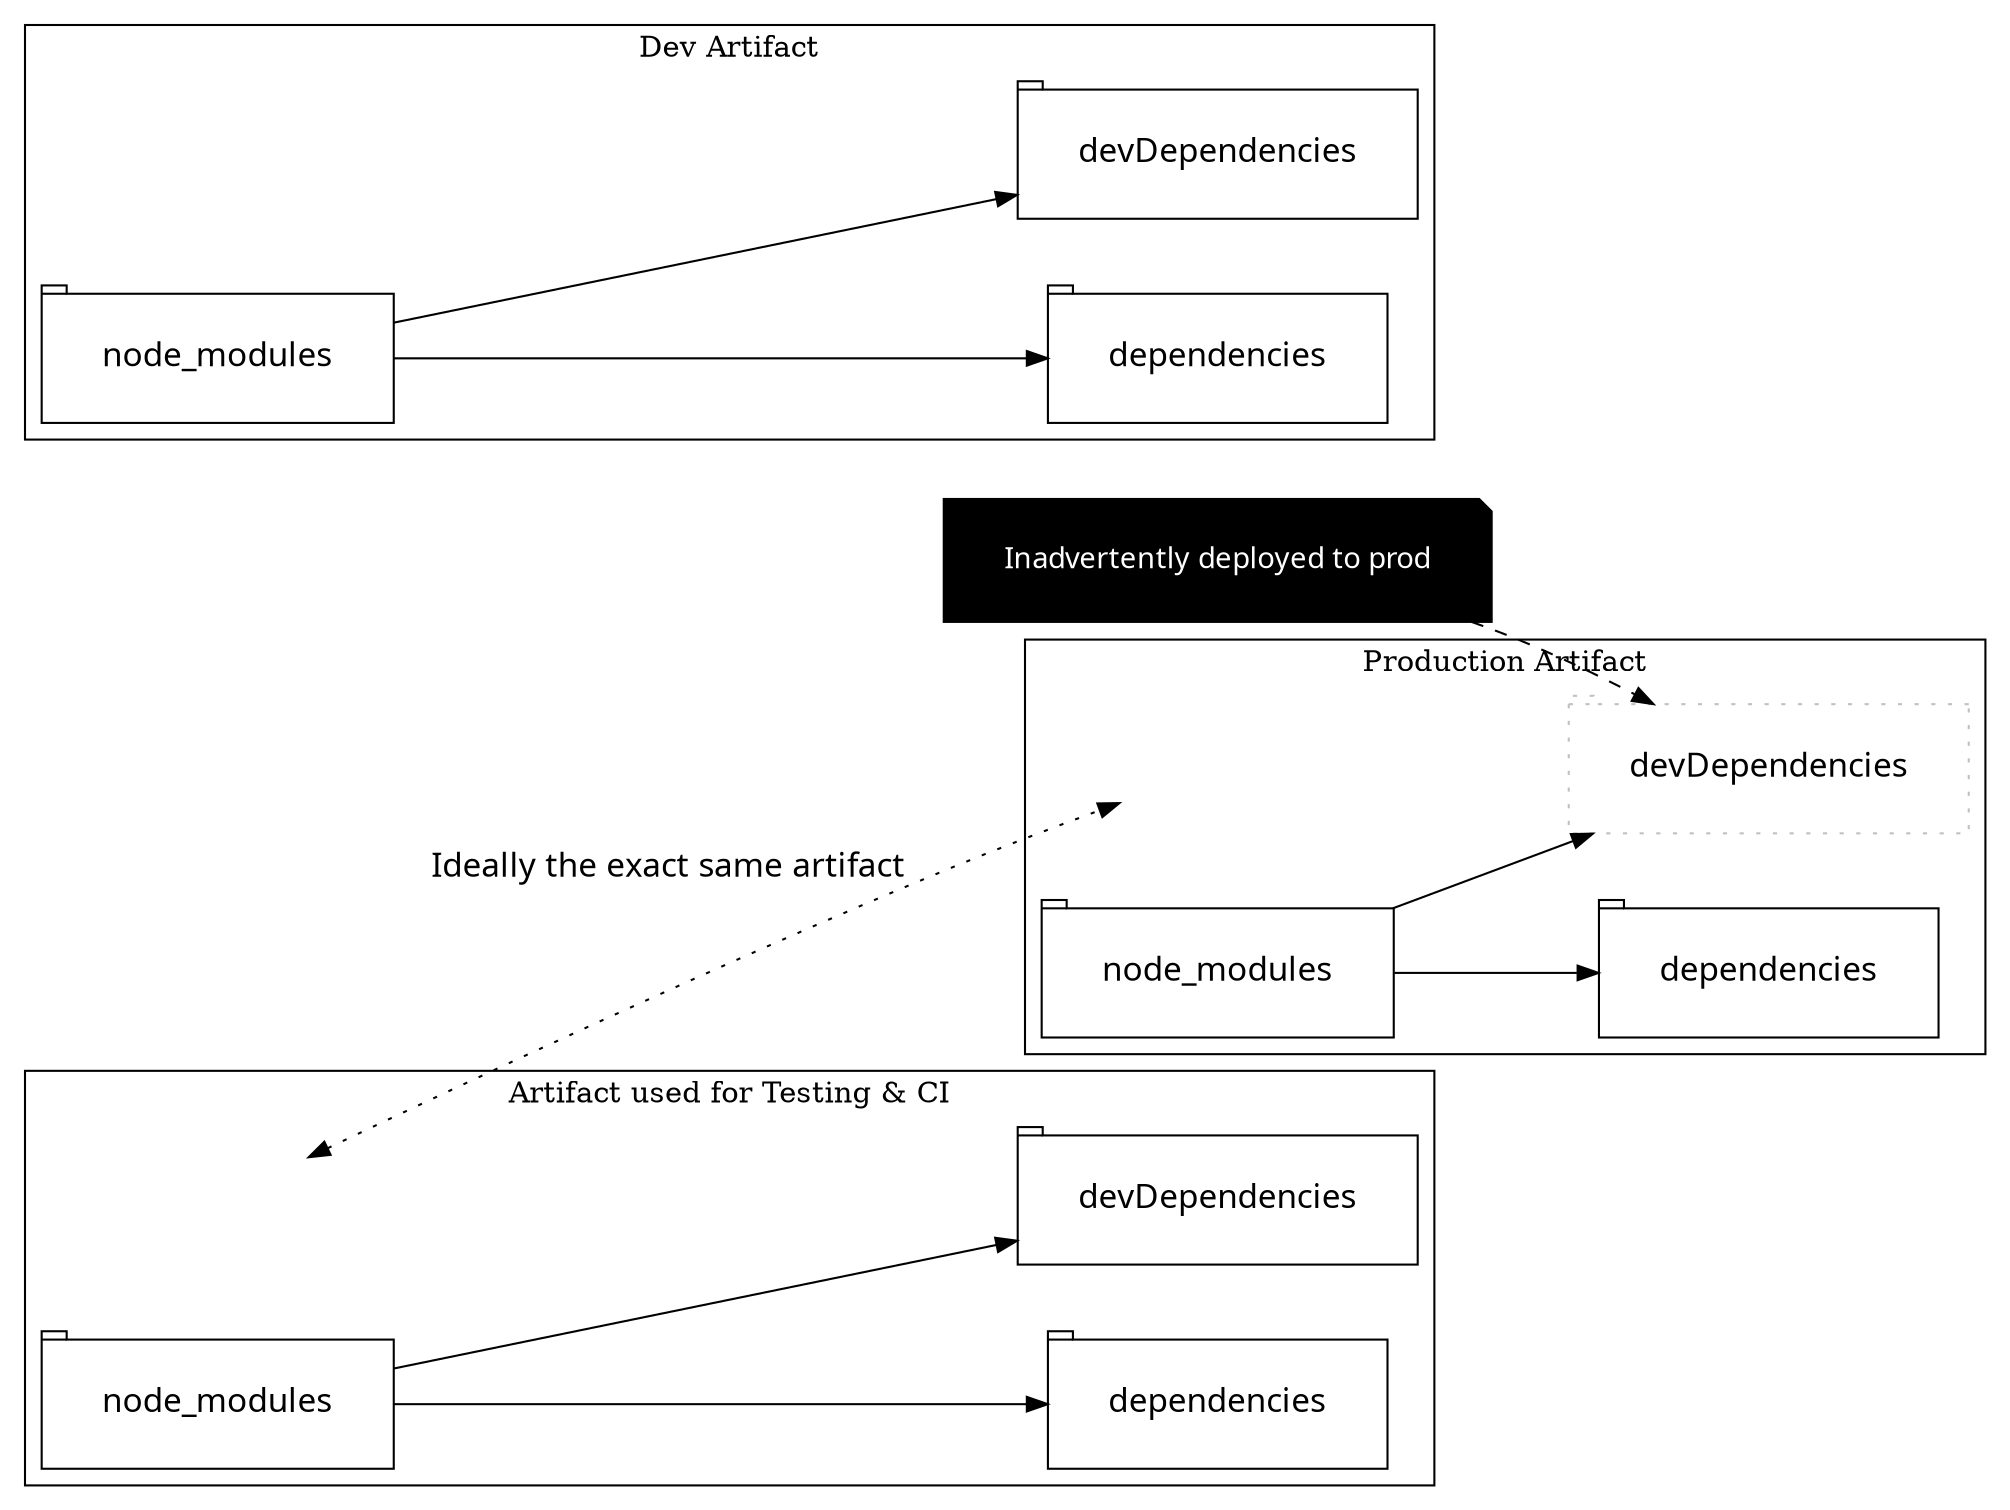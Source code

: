 digraph jsdeps{

  nodesep=0.5
  rankdir="LR"

  node[fontname="Futura" fontsize="16" margin="0.4,0.3" shape="tab"]
  edge[fontname="Futura" fontsize="16"]


  subgraph cluster_prod {
    label="Production Artifact"
    prod[color="white" fontcolor="white"]
    nodeModulesProd[label="node_modules"]
    nodeModulesProd -> dependenciesProd
    nodeModulesProd -> devDependenciesProd
    dependenciesProd[label="dependencies"]
    devDependenciesProd[label="devDependencies" style="dotted" color="grey" ]
  }
  note -> devDependenciesProd[style="dashed"]
  note[shape="note" style=filled color=black fillcolor=black fontcolor=white label="Inadvertently deployed to prod" fontname="Baskerville" fontsize="14"]

  subgraph cluster_test {
    label="Artifact used for Testing & CI"
    test[color="white" fontcolor="white"]
    nodeModulesTest[label="node_modules" ]
    nodeModulesTest -> dependenciesTest
    nodeModulesTest -> devDependenciesTest
    dependenciesTest[label="dependencies"]
    devDependenciesTest[label="devDependencies"]
  }

  test -> prod [ label="Ideally the exact same artifact" style="dotted" dir="both" ]
  subgraph cluster_dev {
    label="Dev Artifact"
    dev[color="white" fontcolor="white"]
    nodeModulesDev[label="node_modules"]
    nodeModulesDev -> dependenciesDev
    nodeModulesDev -> devDependenciesDev
    dependenciesDev[label="dependencies"]
    devDependenciesDev[label="devDependencies"]
  }
}
